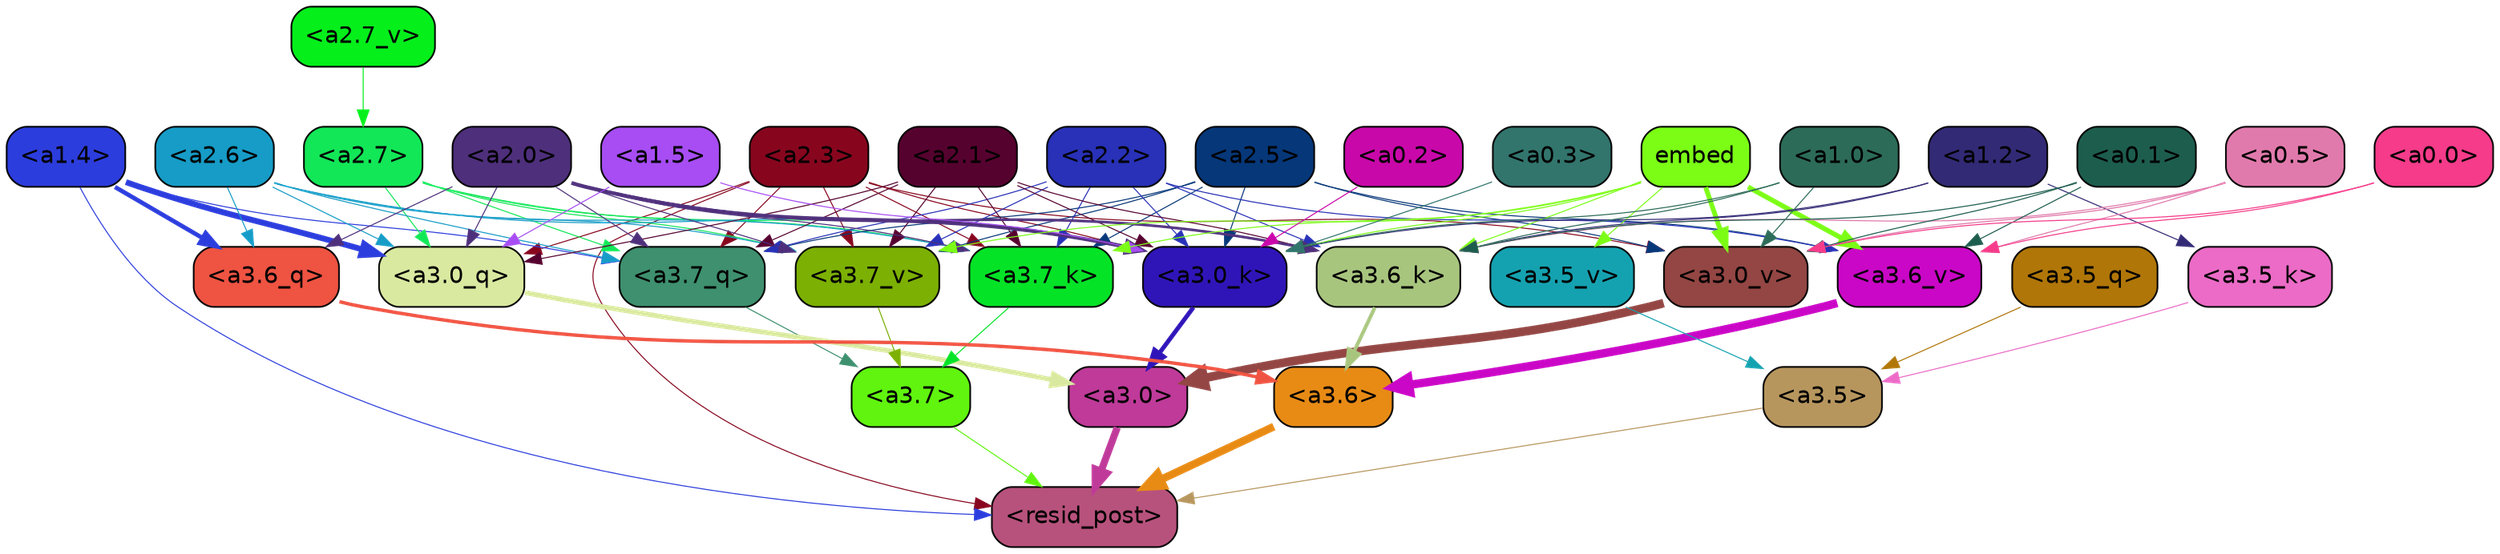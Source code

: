 strict digraph "" {
	graph [bgcolor=transparent,
		layout=dot,
		overlap=false,
		splines=true
	];
	"<a3.7>"	[color=black,
		fillcolor="#60f40f",
		fontname=Helvetica,
		shape=box,
		style="filled, rounded"];
	"<resid_post>"	[color=black,
		fillcolor="#b7527c",
		fontname=Helvetica,
		shape=box,
		style="filled, rounded"];
	"<a3.7>" -> "<resid_post>"	[color="#60f40f",
		penwidth=0.6];
	"<a3.6>"	[color=black,
		fillcolor="#e88b15",
		fontname=Helvetica,
		shape=box,
		style="filled, rounded"];
	"<a3.6>" -> "<resid_post>"	[color="#e88b15",
		penwidth=4.6696330308914185];
	"<a3.5>"	[color=black,
		fillcolor="#b7965e",
		fontname=Helvetica,
		shape=box,
		style="filled, rounded"];
	"<a3.5>" -> "<resid_post>"	[color="#b7965e",
		penwidth=0.6];
	"<a3.0>"	[color=black,
		fillcolor="#bf3a99",
		fontname=Helvetica,
		shape=box,
		style="filled, rounded"];
	"<a3.0>" -> "<resid_post>"	[color="#bf3a99",
		penwidth=4.282557368278503];
	"<a2.3>"	[color=black,
		fillcolor="#87061e",
		fontname=Helvetica,
		shape=box,
		style="filled, rounded"];
	"<a2.3>" -> "<resid_post>"	[color="#87061e",
		penwidth=0.6];
	"<a3.7_q>"	[color=black,
		fillcolor="#3e906e",
		fontname=Helvetica,
		shape=box,
		style="filled, rounded"];
	"<a2.3>" -> "<a3.7_q>"	[color="#87061e",
		penwidth=0.6];
	"<a3.0_q>"	[color=black,
		fillcolor="#d9e9a0",
		fontname=Helvetica,
		shape=box,
		style="filled, rounded"];
	"<a2.3>" -> "<a3.0_q>"	[color="#87061e",
		penwidth=0.6];
	"<a3.7_k>"	[color=black,
		fillcolor="#05e327",
		fontname=Helvetica,
		shape=box,
		style="filled, rounded"];
	"<a2.3>" -> "<a3.7_k>"	[color="#87061e",
		penwidth=0.6];
	"<a3.0_k>"	[color=black,
		fillcolor="#2f15b8",
		fontname=Helvetica,
		shape=box,
		style="filled, rounded"];
	"<a2.3>" -> "<a3.0_k>"	[color="#87061e",
		penwidth=0.6];
	"<a3.7_v>"	[color=black,
		fillcolor="#7cb003",
		fontname=Helvetica,
		shape=box,
		style="filled, rounded"];
	"<a2.3>" -> "<a3.7_v>"	[color="#87061e",
		penwidth=0.6];
	"<a3.0_v>"	[color=black,
		fillcolor="#934643",
		fontname=Helvetica,
		shape=box,
		style="filled, rounded"];
	"<a2.3>" -> "<a3.0_v>"	[color="#87061e",
		penwidth=0.6];
	"<a1.4>"	[color=black,
		fillcolor="#2c3ddd",
		fontname=Helvetica,
		shape=box,
		style="filled, rounded"];
	"<a1.4>" -> "<resid_post>"	[color="#2c3ddd",
		penwidth=0.6];
	"<a1.4>" -> "<a3.7_q>"	[color="#2c3ddd",
		penwidth=0.6];
	"<a3.6_q>"	[color=black,
		fillcolor="#ef5342",
		fontname=Helvetica,
		shape=box,
		style="filled, rounded"];
	"<a1.4>" -> "<a3.6_q>"	[color="#2c3ddd",
		penwidth=2.6073555648326874];
	"<a1.4>" -> "<a3.0_q>"	[color="#2c3ddd",
		penwidth=3.4971605762839317];
	"<a3.7_q>" -> "<a3.7>"	[color="#3e906e",
		penwidth=0.6];
	"<a3.6_q>" -> "<a3.6>"	[color="#ef5342",
		penwidth=2.03758105635643];
	"<a3.5_q>"	[color=black,
		fillcolor="#b07608",
		fontname=Helvetica,
		shape=box,
		style="filled, rounded"];
	"<a3.5_q>" -> "<a3.5>"	[color="#b07608",
		penwidth=0.6];
	"<a3.0_q>" -> "<a3.0>"	[color="#d9e9a0",
		penwidth=2.8638100624084473];
	"<a3.7_k>" -> "<a3.7>"	[color="#05e327",
		penwidth=0.6];
	"<a3.6_k>"	[color=black,
		fillcolor="#a8c57e",
		fontname=Helvetica,
		shape=box,
		style="filled, rounded"];
	"<a3.6_k>" -> "<a3.6>"	[color="#a8c57e",
		penwidth=2.174198240041733];
	"<a3.5_k>"	[color=black,
		fillcolor="#eb6bc7",
		fontname=Helvetica,
		shape=box,
		style="filled, rounded"];
	"<a3.5_k>" -> "<a3.5>"	[color="#eb6bc7",
		penwidth=0.6];
	"<a3.0_k>" -> "<a3.0>"	[color="#2f15b8",
		penwidth=2.6274144649505615];
	"<a3.7_v>" -> "<a3.7>"	[color="#7cb003",
		penwidth=0.6];
	"<a3.6_v>"	[color=black,
		fillcolor="#ca07c6",
		fontname=Helvetica,
		shape=box,
		style="filled, rounded"];
	"<a3.6_v>" -> "<a3.6>"	[color="#ca07c6",
		penwidth=5.002329230308533];
	"<a3.5_v>"	[color=black,
		fillcolor="#15a2b0",
		fontname=Helvetica,
		shape=box,
		style="filled, rounded"];
	"<a3.5_v>" -> "<a3.5>"	[color="#15a2b0",
		penwidth=0.6];
	"<a3.0_v>" -> "<a3.0>"	[color="#934643",
		penwidth=5.188832879066467];
	"<a2.7>"	[color=black,
		fillcolor="#12e757",
		fontname=Helvetica,
		shape=box,
		style="filled, rounded"];
	"<a2.7>" -> "<a3.7_q>"	[color="#12e757",
		penwidth=0.6];
	"<a2.7>" -> "<a3.0_q>"	[color="#12e757",
		penwidth=0.6];
	"<a2.7>" -> "<a3.7_k>"	[color="#12e757",
		penwidth=0.6];
	"<a2.7>" -> "<a3.0_k>"	[color="#12e757",
		penwidth=0.6];
	"<a2.7>" -> "<a3.7_v>"	[color="#12e757",
		penwidth=0.6];
	"<a2.6>"	[color=black,
		fillcolor="#169cc7",
		fontname=Helvetica,
		shape=box,
		style="filled, rounded"];
	"<a2.6>" -> "<a3.7_q>"	[color="#169cc7",
		penwidth=0.6];
	"<a2.6>" -> "<a3.6_q>"	[color="#169cc7",
		penwidth=0.6];
	"<a2.6>" -> "<a3.0_q>"	[color="#169cc7",
		penwidth=0.6];
	"<a2.6>" -> "<a3.7_k>"	[color="#169cc7",
		penwidth=0.6];
	"<a2.6>" -> "<a3.0_k>"	[color="#169cc7",
		penwidth=0.6];
	"<a2.6>" -> "<a3.7_v>"	[color="#169cc7",
		penwidth=0.6];
	"<a2.5>"	[color=black,
		fillcolor="#063779",
		fontname=Helvetica,
		shape=box,
		style="filled, rounded"];
	"<a2.5>" -> "<a3.7_q>"	[color="#063779",
		penwidth=0.6];
	"<a2.5>" -> "<a3.7_k>"	[color="#063779",
		penwidth=0.6];
	"<a2.5>" -> "<a3.0_k>"	[color="#063779",
		penwidth=0.6];
	"<a2.5>" -> "<a3.7_v>"	[color="#063779",
		penwidth=0.6];
	"<a2.5>" -> "<a3.6_v>"	[color="#063779",
		penwidth=0.6];
	"<a2.5>" -> "<a3.0_v>"	[color="#063779",
		penwidth=0.6];
	"<a2.2>"	[color=black,
		fillcolor="#2831b7",
		fontname=Helvetica,
		shape=box,
		style="filled, rounded"];
	"<a2.2>" -> "<a3.7_q>"	[color="#2831b7",
		penwidth=0.6];
	"<a2.2>" -> "<a3.7_k>"	[color="#2831b7",
		penwidth=0.6];
	"<a2.2>" -> "<a3.6_k>"	[color="#2831b7",
		penwidth=0.6];
	"<a2.2>" -> "<a3.0_k>"	[color="#2831b7",
		penwidth=0.6];
	"<a2.2>" -> "<a3.7_v>"	[color="#2831b7",
		penwidth=0.6];
	"<a2.2>" -> "<a3.6_v>"	[color="#2831b7",
		penwidth=0.6];
	"<a2.1>"	[color=black,
		fillcolor="#56022f",
		fontname=Helvetica,
		shape=box,
		style="filled, rounded"];
	"<a2.1>" -> "<a3.7_q>"	[color="#56022f",
		penwidth=0.6];
	"<a2.1>" -> "<a3.0_q>"	[color="#56022f",
		penwidth=0.6];
	"<a2.1>" -> "<a3.7_k>"	[color="#56022f",
		penwidth=0.6];
	"<a2.1>" -> "<a3.6_k>"	[color="#56022f",
		penwidth=0.6];
	"<a2.1>" -> "<a3.0_k>"	[color="#56022f",
		penwidth=0.6];
	"<a2.1>" -> "<a3.7_v>"	[color="#56022f",
		penwidth=0.6];
	"<a2.0>"	[color=black,
		fillcolor="#4e2f7b",
		fontname=Helvetica,
		shape=box,
		style="filled, rounded"];
	"<a2.0>" -> "<a3.7_q>"	[color="#4e2f7b",
		penwidth=0.6];
	"<a2.0>" -> "<a3.6_q>"	[color="#4e2f7b",
		penwidth=0.6];
	"<a2.0>" -> "<a3.0_q>"	[color="#4e2f7b",
		penwidth=0.6];
	"<a2.0>" -> "<a3.7_k>"	[color="#4e2f7b",
		penwidth=0.6];
	"<a2.0>" -> "<a3.6_k>"	[color="#4e2f7b",
		penwidth=1.5568191409111023];
	"<a2.0>" -> "<a3.0_k>"	[color="#4e2f7b",
		penwidth=2.270527422428131];
	"<a2.0>" -> "<a3.7_v>"	[color="#4e2f7b",
		penwidth=0.6];
	"<a1.5>"	[color=black,
		fillcolor="#a74df3",
		fontname=Helvetica,
		shape=box,
		style="filled, rounded"];
	"<a1.5>" -> "<a3.0_q>"	[color="#a74df3",
		penwidth=0.6];
	"<a1.5>" -> "<a3.0_k>"	[color="#a74df3",
		penwidth=0.6];
	embed	[color=black,
		fillcolor="#7bfd16",
		fontname=Helvetica,
		shape=box,
		style="filled, rounded"];
	embed -> "<a3.7_k>"	[color="#7bfd16",
		penwidth=0.6];
	embed -> "<a3.6_k>"	[color="#7bfd16",
		penwidth=0.6];
	embed -> "<a3.0_k>"	[color="#7bfd16",
		penwidth=0.6];
	embed -> "<a3.7_v>"	[color="#7bfd16",
		penwidth=0.6];
	embed -> "<a3.6_v>"	[color="#7bfd16",
		penwidth=2.9588699340820312];
	embed -> "<a3.5_v>"	[color="#7bfd16",
		penwidth=0.6];
	embed -> "<a3.0_v>"	[color="#7bfd16",
		penwidth=2.8686431646347046];
	"<a1.2>"	[color=black,
		fillcolor="#322a75",
		fontname=Helvetica,
		shape=box,
		style="filled, rounded"];
	"<a1.2>" -> "<a3.6_k>"	[color="#322a75",
		penwidth=0.6];
	"<a1.2>" -> "<a3.5_k>"	[color="#322a75",
		penwidth=0.6];
	"<a1.2>" -> "<a3.0_k>"	[color="#322a75",
		penwidth=0.6];
	"<a1.0>"	[color=black,
		fillcolor="#2c6b58",
		fontname=Helvetica,
		shape=box,
		style="filled, rounded"];
	"<a1.0>" -> "<a3.6_k>"	[color="#2c6b58",
		penwidth=0.6];
	"<a1.0>" -> "<a3.0_k>"	[color="#2c6b58",
		penwidth=0.6];
	"<a1.0>" -> "<a3.0_v>"	[color="#2c6b58",
		penwidth=0.6];
	"<a0.5>"	[color=black,
		fillcolor="#e17aac",
		fontname=Helvetica,
		shape=box,
		style="filled, rounded"];
	"<a0.5>" -> "<a3.6_k>"	[color="#e17aac",
		penwidth=0.6];
	"<a0.5>" -> "<a3.6_v>"	[color="#e17aac",
		penwidth=0.6];
	"<a0.5>" -> "<a3.0_v>"	[color="#e17aac",
		penwidth=0.6421224474906921];
	"<a0.1>"	[color=black,
		fillcolor="#1d5d4e",
		fontname=Helvetica,
		shape=box,
		style="filled, rounded"];
	"<a0.1>" -> "<a3.6_k>"	[color="#1d5d4e",
		penwidth=0.6];
	"<a0.1>" -> "<a3.6_v>"	[color="#1d5d4e",
		penwidth=0.6];
	"<a0.1>" -> "<a3.0_v>"	[color="#1d5d4e",
		penwidth=0.6];
	"<a0.3>"	[color=black,
		fillcolor="#32756d",
		fontname=Helvetica,
		shape=box,
		style="filled, rounded"];
	"<a0.3>" -> "<a3.0_k>"	[color="#32756d",
		penwidth=0.6];
	"<a0.2>"	[color=black,
		fillcolor="#c908a9",
		fontname=Helvetica,
		shape=box,
		style="filled, rounded"];
	"<a0.2>" -> "<a3.0_k>"	[color="#c908a9",
		penwidth=0.6];
	"<a0.0>"	[color=black,
		fillcolor="#f53b8a",
		fontname=Helvetica,
		shape=box,
		style="filled, rounded"];
	"<a0.0>" -> "<a3.6_v>"	[color="#f53b8a",
		penwidth=0.6];
	"<a0.0>" -> "<a3.0_v>"	[color="#f53b8a",
		penwidth=0.6];
	"<a2.7_v>"	[color=black,
		fillcolor="#05ef1b",
		fontname=Helvetica,
		shape=box,
		style="filled, rounded"];
	"<a2.7_v>" -> "<a2.7>"	[color="#05ef1b",
		penwidth=0.6];
}
